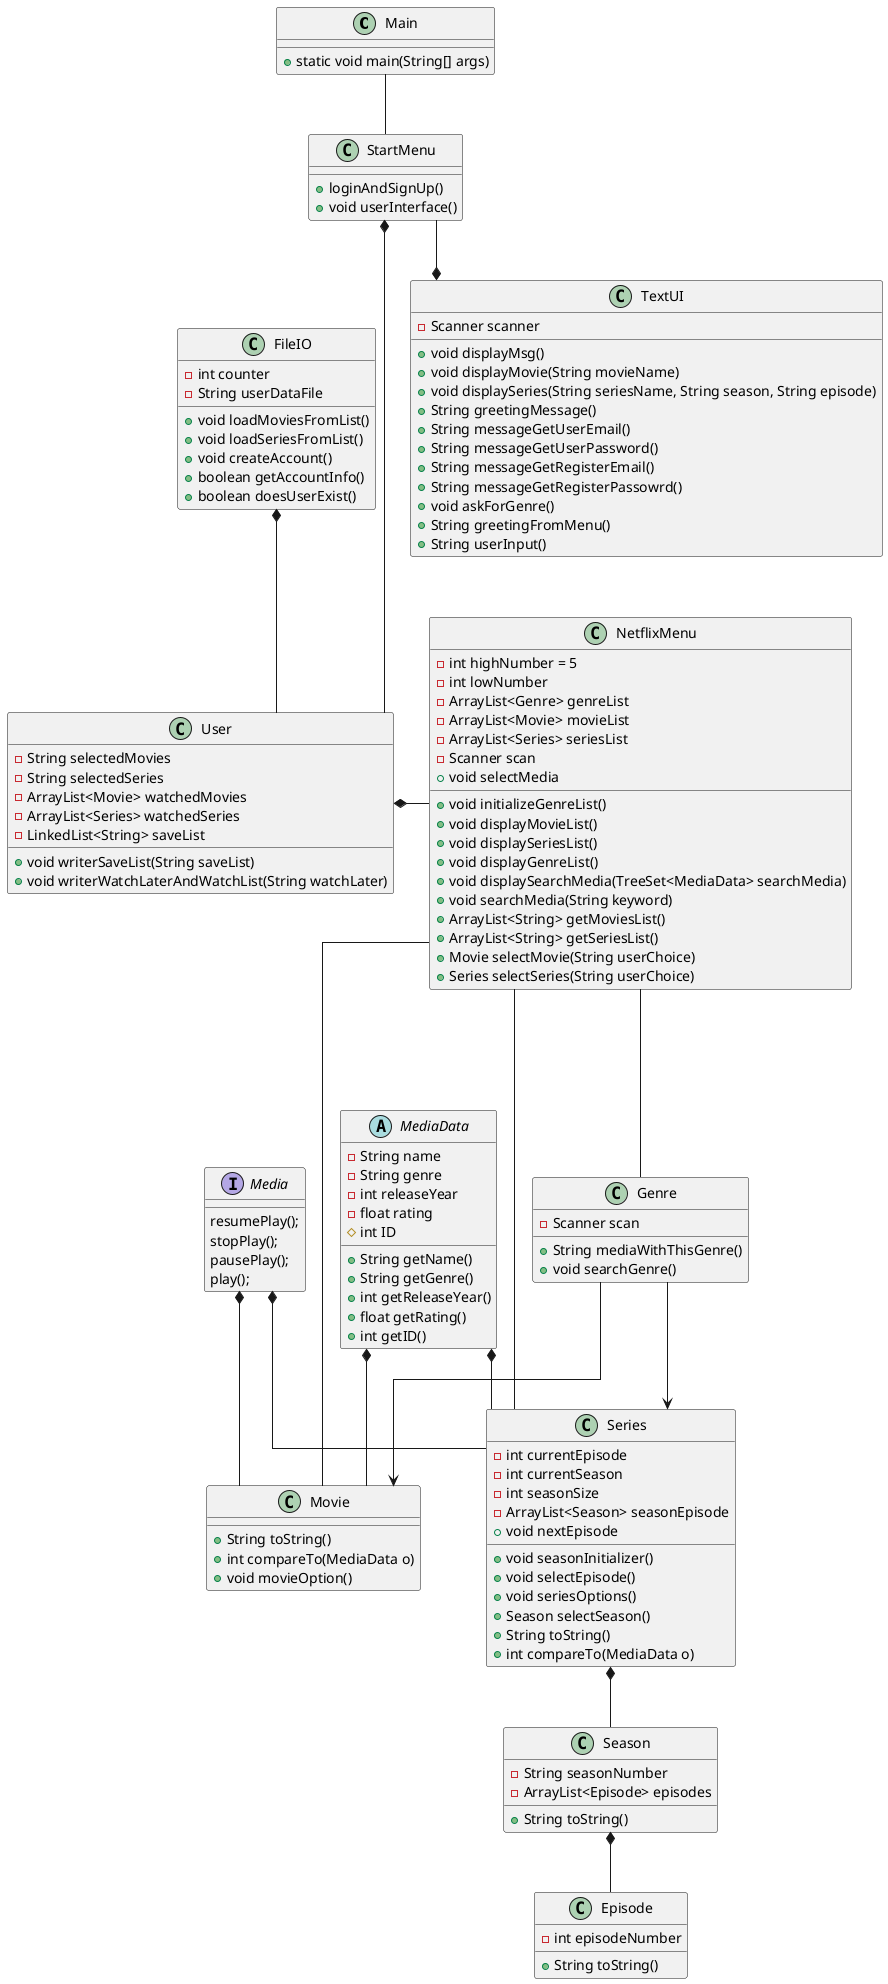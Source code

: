 @startuml
'https://plantuml.com/class-diagram
 skinparam linetype ortho




class Main{
+ static void main(String[] args)
}

class StartMenu {
+ loginAndSignUp()
+ void userInterface()

}

class User {
- String selectedMovies
- String selectedSeries
- ArrayList<Movie> watchedMovies
- ArrayList<Series> watchedSeries
- LinkedList<String> saveList
+ void writerSaveList(String saveList)
+ void writerWatchLaterAndWatchList(String watchLater)
}

class FileIO {
- int counter
- String userDataFile
+ void loadMoviesFromList()
+ void loadSeriesFromList()
+ void createAccount()
+ boolean getAccountInfo()
+ boolean doesUserExist()
}

interface Media {
resumePlay();
stopPlay();
pausePlay();
play();
}

abstract MediaData{
- String name
- String genre
- int releaseYear
- float rating
# int ID
+ String getName()
+ String getGenre()
+ int getReleaseYear()
+ float getRating()
+ int getID()

}

class NetflixMenu {
- int highNumber = 5
- int lowNumber
- ArrayList<Genre> genreList
- ArrayList<Movie> movieList
- ArrayList<Series> seriesList
- Scanner scan
+ void initializeGenreList()
+ void displayMovieList()
+ void displaySeriesList()
+ void displayGenreList()
+ void displaySearchMedia(TreeSet<MediaData> searchMedia)
+ void searchMedia(String keyword)
+ void selectMedia
+ ArrayList<String> getMoviesList()
+ ArrayList<String> getSeriesList()
+ Movie selectMovie(String userChoice)
+ Series selectSeries(String userChoice)
}

class Movie {
+ String toString()
+ int compareTo(MediaData o)
+ void movieOption()
}

class Genre {
- Scanner scan
+ String mediaWithThisGenre()
+ void searchGenre()
}

class Series {
- int currentEpisode
- int currentSeason
- int seasonSize
- ArrayList<Season> seasonEpisode
+ void nextEpisode
+ void seasonInitializer()
+ void selectEpisode()
+ void seriesOptions()
+ Season selectSeason()
+ String toString()
+ int compareTo(MediaData o)
}

class Season {
- String seasonNumber
- ArrayList<Episode> episodes
+ String toString()
}

class Episode {
- int episodeNumber
+ String toString()
}

class TextUI {
- Scanner scanner
+ void displayMsg()
+ void displayMovie(String movieName)
+ void displaySeries(String seriesName, String season, String episode)
+ String greetingMessage()
+ String messageGetUserEmail()
+ String messageGetUserPassword()
+ String messageGetRegisterEmail()
+ String messageGetRegisterPassowrd()
+ void askForGenre()
+ String greetingFromMenu()
+ String userInput()
}

Main -- StartMenu
StartMenu *--- User
TextUI *-up- StartMenu
User *- NetflixMenu
NetflixMenu -- Movie
NetflixMenu -- Series
NetflixMenu --- Genre
Genre --> Movie
Genre --> Series
Series *-- Season
Season *-- Episode
Media *-- Movie
Media *-- Series
FileIO *-- User
MediaData *-- Movie
MediaData *-- Series

@enduml